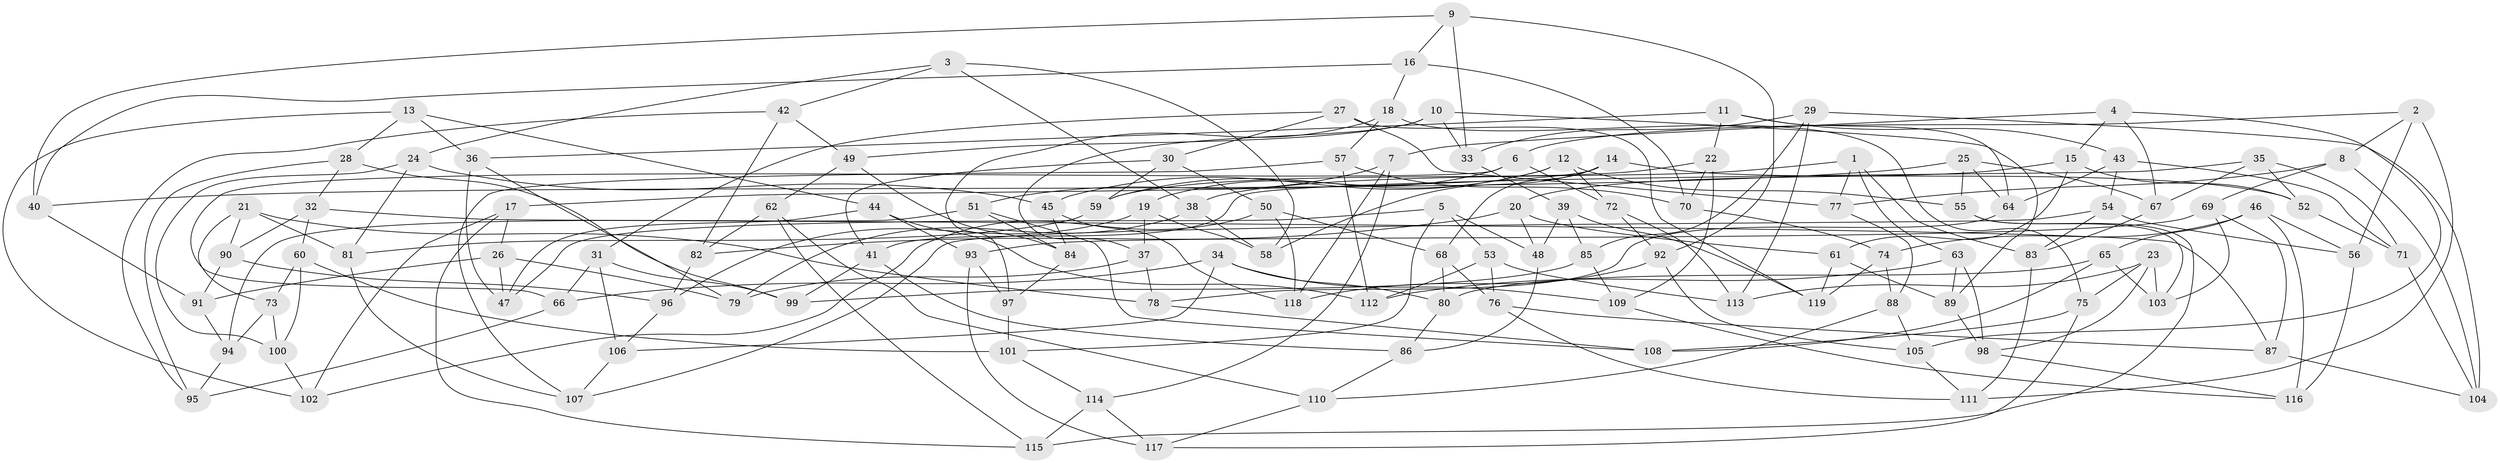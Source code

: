 // Generated by graph-tools (version 1.1) at 2025/26/03/09/25 03:26:53]
// undirected, 119 vertices, 238 edges
graph export_dot {
graph [start="1"]
  node [color=gray90,style=filled];
  1;
  2;
  3;
  4;
  5;
  6;
  7;
  8;
  9;
  10;
  11;
  12;
  13;
  14;
  15;
  16;
  17;
  18;
  19;
  20;
  21;
  22;
  23;
  24;
  25;
  26;
  27;
  28;
  29;
  30;
  31;
  32;
  33;
  34;
  35;
  36;
  37;
  38;
  39;
  40;
  41;
  42;
  43;
  44;
  45;
  46;
  47;
  48;
  49;
  50;
  51;
  52;
  53;
  54;
  55;
  56;
  57;
  58;
  59;
  60;
  61;
  62;
  63;
  64;
  65;
  66;
  67;
  68;
  69;
  70;
  71;
  72;
  73;
  74;
  75;
  76;
  77;
  78;
  79;
  80;
  81;
  82;
  83;
  84;
  85;
  86;
  87;
  88;
  89;
  90;
  91;
  92;
  93;
  94;
  95;
  96;
  97;
  98;
  99;
  100;
  101;
  102;
  103;
  104;
  105;
  106;
  107;
  108;
  109;
  110;
  111;
  112;
  113;
  114;
  115;
  116;
  117;
  118;
  119;
  1 -- 38;
  1 -- 83;
  1 -- 77;
  1 -- 63;
  2 -- 111;
  2 -- 56;
  2 -- 8;
  2 -- 6;
  3 -- 38;
  3 -- 58;
  3 -- 24;
  3 -- 42;
  4 -- 7;
  4 -- 105;
  4 -- 15;
  4 -- 67;
  5 -- 101;
  5 -- 48;
  5 -- 53;
  5 -- 47;
  6 -- 19;
  6 -- 72;
  6 -- 66;
  7 -- 114;
  7 -- 51;
  7 -- 118;
  8 -- 69;
  8 -- 104;
  8 -- 77;
  9 -- 40;
  9 -- 33;
  9 -- 92;
  9 -- 16;
  10 -- 49;
  10 -- 33;
  10 -- 37;
  10 -- 89;
  11 -- 64;
  11 -- 22;
  11 -- 36;
  11 -- 43;
  12 -- 45;
  12 -- 72;
  12 -- 59;
  12 -- 55;
  13 -- 44;
  13 -- 102;
  13 -- 36;
  13 -- 28;
  14 -- 17;
  14 -- 52;
  14 -- 58;
  14 -- 68;
  15 -- 52;
  15 -- 20;
  15 -- 61;
  16 -- 40;
  16 -- 70;
  16 -- 18;
  17 -- 26;
  17 -- 102;
  17 -- 115;
  18 -- 97;
  18 -- 75;
  18 -- 57;
  19 -- 37;
  19 -- 96;
  19 -- 58;
  20 -- 82;
  20 -- 48;
  20 -- 61;
  21 -- 90;
  21 -- 78;
  21 -- 73;
  21 -- 81;
  22 -- 70;
  22 -- 59;
  22 -- 109;
  23 -- 98;
  23 -- 113;
  23 -- 103;
  23 -- 75;
  24 -- 81;
  24 -- 45;
  24 -- 100;
  25 -- 55;
  25 -- 64;
  25 -- 40;
  25 -- 67;
  26 -- 79;
  26 -- 47;
  26 -- 91;
  27 -- 30;
  27 -- 119;
  27 -- 77;
  27 -- 31;
  28 -- 99;
  28 -- 95;
  28 -- 32;
  29 -- 33;
  29 -- 104;
  29 -- 113;
  29 -- 85;
  30 -- 50;
  30 -- 41;
  30 -- 59;
  31 -- 106;
  31 -- 99;
  31 -- 66;
  32 -- 90;
  32 -- 87;
  32 -- 60;
  33 -- 39;
  34 -- 66;
  34 -- 106;
  34 -- 80;
  34 -- 109;
  35 -- 71;
  35 -- 67;
  35 -- 41;
  35 -- 52;
  36 -- 79;
  36 -- 47;
  37 -- 78;
  37 -- 79;
  38 -- 79;
  38 -- 58;
  39 -- 85;
  39 -- 119;
  39 -- 48;
  40 -- 91;
  41 -- 99;
  41 -- 86;
  42 -- 95;
  42 -- 82;
  42 -- 49;
  43 -- 71;
  43 -- 54;
  43 -- 64;
  44 -- 93;
  44 -- 112;
  44 -- 47;
  45 -- 84;
  45 -- 118;
  46 -- 74;
  46 -- 56;
  46 -- 65;
  46 -- 116;
  48 -- 86;
  49 -- 62;
  49 -- 84;
  50 -- 68;
  50 -- 102;
  50 -- 118;
  51 -- 94;
  51 -- 84;
  51 -- 108;
  52 -- 71;
  53 -- 76;
  53 -- 113;
  53 -- 112;
  54 -- 107;
  54 -- 83;
  54 -- 56;
  55 -- 115;
  55 -- 103;
  56 -- 116;
  57 -- 70;
  57 -- 112;
  57 -- 107;
  59 -- 81;
  60 -- 100;
  60 -- 101;
  60 -- 73;
  61 -- 119;
  61 -- 89;
  62 -- 115;
  62 -- 110;
  62 -- 82;
  63 -- 89;
  63 -- 112;
  63 -- 98;
  64 -- 78;
  65 -- 80;
  65 -- 103;
  65 -- 108;
  66 -- 95;
  67 -- 83;
  68 -- 80;
  68 -- 76;
  69 -- 87;
  69 -- 93;
  69 -- 103;
  70 -- 74;
  71 -- 104;
  72 -- 113;
  72 -- 92;
  73 -- 94;
  73 -- 100;
  74 -- 119;
  74 -- 88;
  75 -- 117;
  75 -- 108;
  76 -- 87;
  76 -- 111;
  77 -- 88;
  78 -- 108;
  80 -- 86;
  81 -- 107;
  82 -- 96;
  83 -- 111;
  84 -- 97;
  85 -- 99;
  85 -- 109;
  86 -- 110;
  87 -- 104;
  88 -- 105;
  88 -- 110;
  89 -- 98;
  90 -- 96;
  90 -- 91;
  91 -- 94;
  92 -- 105;
  92 -- 118;
  93 -- 97;
  93 -- 117;
  94 -- 95;
  96 -- 106;
  97 -- 101;
  98 -- 116;
  100 -- 102;
  101 -- 114;
  105 -- 111;
  106 -- 107;
  109 -- 116;
  110 -- 117;
  114 -- 115;
  114 -- 117;
}
